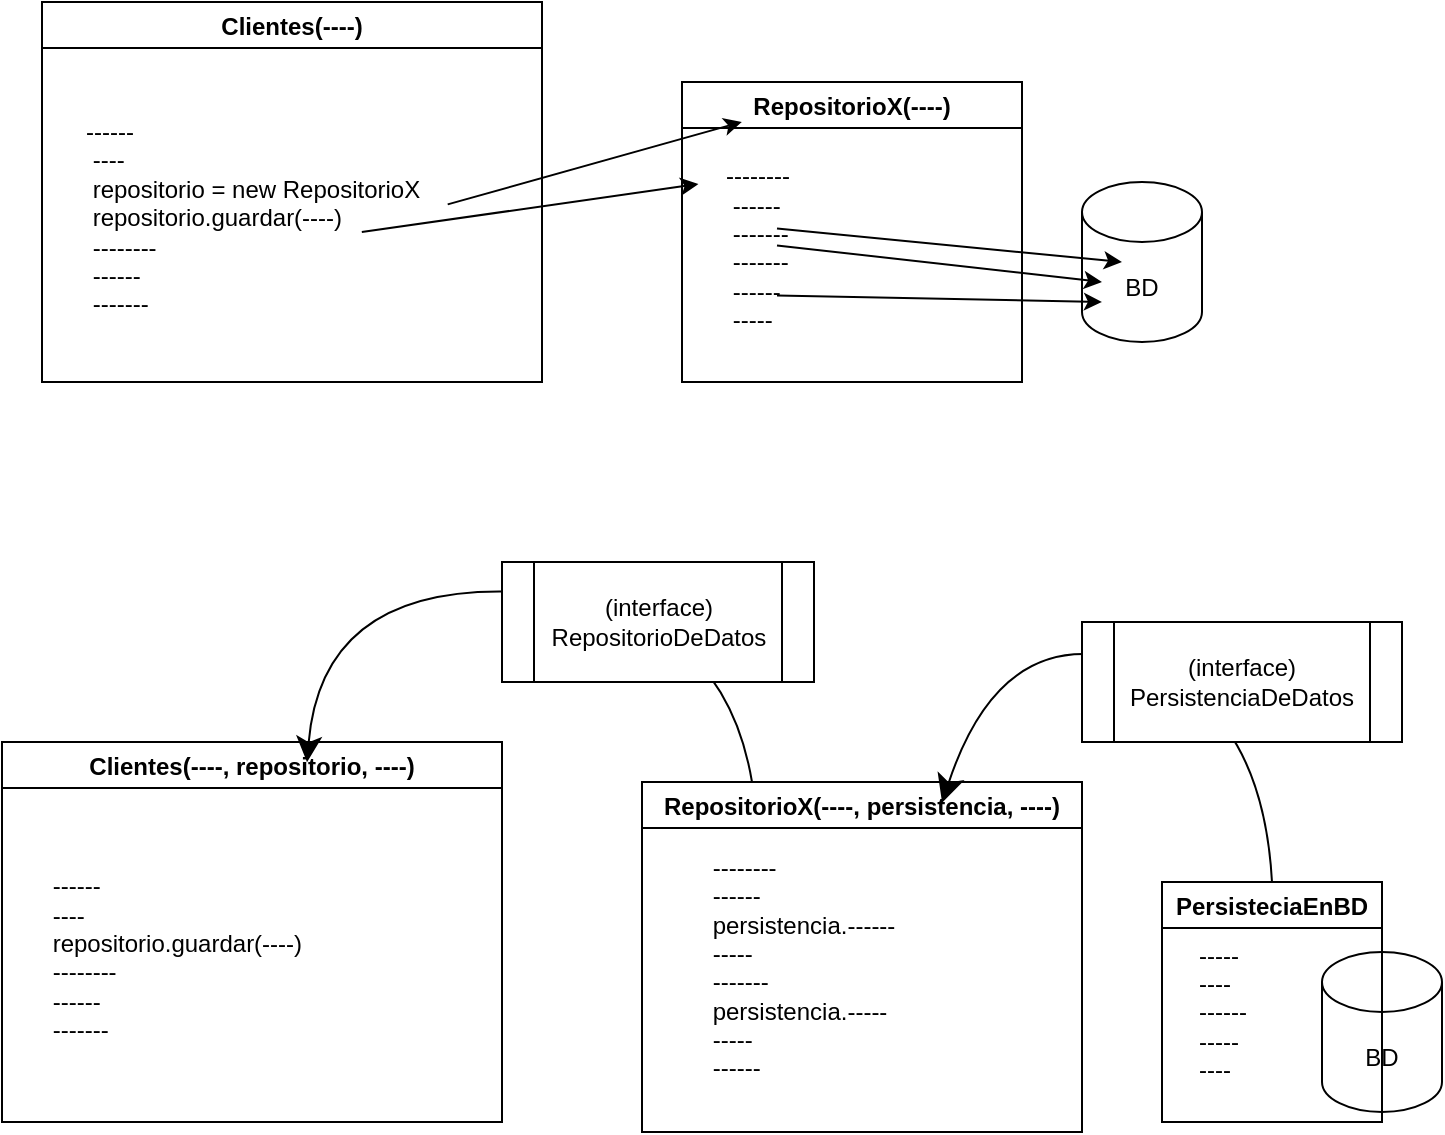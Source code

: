 <mxfile version="17.4.2" type="device"><diagram id="sEb-FvbSFJvshFKZeRXC" name="Página-1"><mxGraphModel dx="1102" dy="827" grid="1" gridSize="10" guides="1" tooltips="1" connect="1" arrows="1" fold="1" page="1" pageScale="1" pageWidth="827" pageHeight="1169" math="0" shadow="0"><root><mxCell id="0"/><mxCell id="1" parent="0"/><mxCell id="HCdceqryUH6gBXA9QoZC-5" value="BD" style="shape=cylinder3;whiteSpace=wrap;html=1;boundedLbl=1;backgroundOutline=1;size=15;" parent="1" vertex="1"><mxGeometry x="630" y="120" width="60" height="80" as="geometry"/></mxCell><mxCell id="HCdceqryUH6gBXA9QoZC-1" value="Clientes(----)" style="swimlane;" parent="1" vertex="1"><mxGeometry x="110" y="30" width="250" height="190" as="geometry"/></mxCell><mxCell id="HCdceqryUH6gBXA9QoZC-2" value="&amp;nbsp; &amp;nbsp;------&lt;br&gt;&amp;nbsp; &amp;nbsp; ----&lt;br&gt;&amp;nbsp; &amp;nbsp; repositorio = new RepositorioX&lt;br&gt;&lt;div&gt;&amp;nbsp; &amp;nbsp; repositorio.guardar(----)&lt;/div&gt;&lt;div&gt;&amp;nbsp; &amp;nbsp; --------&lt;/div&gt;&lt;div&gt;&amp;nbsp; &amp;nbsp; ------&lt;/div&gt;&lt;div&gt;&amp;nbsp; &amp;nbsp; -------&lt;/div&gt;&lt;div&gt;&lt;br&gt;&lt;/div&gt;" style="text;html=1;align=left;verticalAlign=middle;resizable=0;points=[];autosize=1;strokeColor=none;fillColor=none;" parent="HCdceqryUH6gBXA9QoZC-1" vertex="1"><mxGeometry x="10" y="55" width="190" height="120" as="geometry"/></mxCell><mxCell id="HCdceqryUH6gBXA9QoZC-3" value="RepositorioX(----)" style="swimlane;" parent="1" vertex="1"><mxGeometry x="430" y="70" width="170" height="150" as="geometry"/></mxCell><mxCell id="HCdceqryUH6gBXA9QoZC-4" value="&lt;span&gt;&amp;nbsp; &amp;nbsp;--------&lt;/span&gt;&lt;br&gt;&lt;div&gt;&amp;nbsp; &amp;nbsp; ------&lt;/div&gt;&lt;div&gt;&amp;nbsp; &amp;nbsp; -------&lt;/div&gt;&lt;div&gt;&amp;nbsp; &amp;nbsp; -------&lt;/div&gt;&lt;div&gt;&lt;span&gt;&amp;nbsp; &amp;nbsp; ------&lt;/span&gt;&lt;br&gt;&lt;/div&gt;&lt;div&gt;&amp;nbsp; &amp;nbsp; -----&lt;/div&gt;&lt;div&gt;&lt;br&gt;&lt;/div&gt;" style="text;html=1;align=left;verticalAlign=middle;resizable=0;points=[];autosize=1;strokeColor=none;fillColor=none;" parent="HCdceqryUH6gBXA9QoZC-3" vertex="1"><mxGeometry x="10" y="40" width="60" height="100" as="geometry"/></mxCell><mxCell id="HCdceqryUH6gBXA9QoZC-15" value="" style="endArrow=classic;html=1;rounded=0;exitX=0.625;exitY=0.417;exitDx=0;exitDy=0;exitPerimeter=0;entryX=0.333;entryY=0.5;entryDx=0;entryDy=0;entryPerimeter=0;" parent="HCdceqryUH6gBXA9QoZC-3" source="HCdceqryUH6gBXA9QoZC-4" edge="1"><mxGeometry width="50" height="50" relative="1" as="geometry"><mxPoint x="50" y="79.98" as="sourcePoint"/><mxPoint x="209.98" y="100.02" as="targetPoint"/></mxGeometry></mxCell><mxCell id="HCdceqryUH6gBXA9QoZC-16" value="" style="endArrow=classic;html=1;rounded=0;exitX=0.625;exitY=0.667;exitDx=0;exitDy=0;exitPerimeter=0;entryX=0.333;entryY=0.5;entryDx=0;entryDy=0;entryPerimeter=0;" parent="HCdceqryUH6gBXA9QoZC-3" source="HCdceqryUH6gBXA9QoZC-4" edge="1"><mxGeometry width="50" height="50" relative="1" as="geometry"><mxPoint x="50" y="89.96" as="sourcePoint"/><mxPoint x="209.98" y="110" as="targetPoint"/></mxGeometry></mxCell><mxCell id="HCdceqryUH6gBXA9QoZC-6" value="Clientes(----, repositorio, ----)" style="swimlane;" parent="1" vertex="1"><mxGeometry x="90" y="400" width="250" height="190" as="geometry"/></mxCell><mxCell id="HCdceqryUH6gBXA9QoZC-7" value="&amp;nbsp; &amp;nbsp; ------&lt;br&gt;&amp;nbsp; &amp;nbsp; ----&lt;br&gt;&lt;div&gt;&amp;nbsp; &amp;nbsp; repositorio.guardar(----)&lt;/div&gt;&lt;div&gt;&amp;nbsp; &amp;nbsp; --------&lt;/div&gt;&lt;div&gt;&amp;nbsp; &amp;nbsp; ------&lt;/div&gt;&lt;div&gt;&amp;nbsp; &amp;nbsp; -------&lt;/div&gt;&lt;div&gt;&lt;br&gt;&lt;/div&gt;" style="text;html=1;align=left;verticalAlign=middle;resizable=0;points=[];autosize=1;strokeColor=none;fillColor=none;" parent="HCdceqryUH6gBXA9QoZC-6" vertex="1"><mxGeometry x="10" y="65" width="150" height="100" as="geometry"/></mxCell><mxCell id="HCdceqryUH6gBXA9QoZC-8" value="RepositorioX(----, persistencia, ----)" style="swimlane;" parent="1" vertex="1"><mxGeometry x="410" y="420" width="220" height="175" as="geometry"/></mxCell><mxCell id="HCdceqryUH6gBXA9QoZC-9" value="&lt;span&gt;&amp;nbsp; &amp;nbsp; --------&lt;/span&gt;&lt;br&gt;&lt;div&gt;&amp;nbsp; &amp;nbsp; ------&lt;/div&gt;&lt;div&gt;&amp;nbsp; &amp;nbsp; persistencia.------&lt;/div&gt;&lt;div&gt;&amp;nbsp; &amp;nbsp; -----&lt;/div&gt;&lt;div&gt;&amp;nbsp; &amp;nbsp; -------&lt;/div&gt;&lt;div&gt;&amp;nbsp; &amp;nbsp; persistencia.-----&lt;/div&gt;&lt;div&gt;&amp;nbsp; &amp;nbsp; -----&lt;/div&gt;&lt;div&gt;&amp;nbsp; &amp;nbsp; ------&lt;/div&gt;&lt;div&gt;&lt;br&gt;&lt;/div&gt;" style="text;html=1;align=left;verticalAlign=middle;resizable=0;points=[];autosize=1;strokeColor=none;fillColor=none;" parent="HCdceqryUH6gBXA9QoZC-8" vertex="1"><mxGeometry x="20" y="35" width="120" height="130" as="geometry"/></mxCell><mxCell id="HCdceqryUH6gBXA9QoZC-10" value="BD" style="shape=cylinder3;whiteSpace=wrap;html=1;boundedLbl=1;backgroundOutline=1;size=15;" parent="1" vertex="1"><mxGeometry x="750" y="505" width="60" height="80" as="geometry"/></mxCell><mxCell id="HCdceqryUH6gBXA9QoZC-11" value="PersisteciaEnBD" style="swimlane;" parent="1" vertex="1"><mxGeometry x="670" y="470" width="110" height="120" as="geometry"/></mxCell><mxCell id="HCdceqryUH6gBXA9QoZC-23" value="&lt;div style=&quot;text-align: left&quot;&gt;&lt;span&gt;-----&lt;/span&gt;&lt;/div&gt;&lt;div style=&quot;text-align: left&quot;&gt;&lt;span&gt;----&lt;/span&gt;&lt;/div&gt;&lt;div style=&quot;text-align: left&quot;&gt;&lt;span&gt;------&lt;/span&gt;&lt;/div&gt;&lt;div style=&quot;text-align: left&quot;&gt;&lt;span&gt;-----&lt;/span&gt;&lt;/div&gt;&lt;div style=&quot;text-align: left&quot;&gt;&lt;span&gt;----&lt;/span&gt;&lt;/div&gt;" style="text;html=1;align=center;verticalAlign=middle;resizable=0;points=[];autosize=1;strokeColor=none;fillColor=none;" parent="HCdceqryUH6gBXA9QoZC-11" vertex="1"><mxGeometry x="10" y="25" width="40" height="80" as="geometry"/></mxCell><mxCell id="HCdceqryUH6gBXA9QoZC-12" value="" style="endArrow=classic;html=1;rounded=0;exitX=1.015;exitY=0.385;exitDx=0;exitDy=0;exitPerimeter=0;entryX=0.176;entryY=0.133;entryDx=0;entryDy=0;entryPerimeter=0;" parent="1" source="HCdceqryUH6gBXA9QoZC-2" target="HCdceqryUH6gBXA9QoZC-3" edge="1"><mxGeometry width="50" height="50" relative="1" as="geometry"><mxPoint x="480" y="250" as="sourcePoint"/><mxPoint x="530" y="200" as="targetPoint"/></mxGeometry></mxCell><mxCell id="HCdceqryUH6gBXA9QoZC-13" value="" style="endArrow=classic;html=1;rounded=0;exitX=0.789;exitY=0.5;exitDx=0;exitDy=0;exitPerimeter=0;entryX=-0.03;entryY=0.11;entryDx=0;entryDy=0;entryPerimeter=0;" parent="1" source="HCdceqryUH6gBXA9QoZC-2" target="HCdceqryUH6gBXA9QoZC-4" edge="1"><mxGeometry width="50" height="50" relative="1" as="geometry"><mxPoint x="480" y="250" as="sourcePoint"/><mxPoint x="530" y="200" as="targetPoint"/></mxGeometry></mxCell><mxCell id="HCdceqryUH6gBXA9QoZC-14" value="" style="endArrow=classic;html=1;rounded=0;exitX=0.625;exitY=0.333;exitDx=0;exitDy=0;exitPerimeter=0;entryX=0.333;entryY=0.5;entryDx=0;entryDy=0;entryPerimeter=0;" parent="1" source="HCdceqryUH6gBXA9QoZC-4" target="HCdceqryUH6gBXA9QoZC-5" edge="1"><mxGeometry width="50" height="50" relative="1" as="geometry"><mxPoint x="480" y="250" as="sourcePoint"/><mxPoint x="620" y="200" as="targetPoint"/></mxGeometry></mxCell><mxCell id="HCdceqryUH6gBXA9QoZC-18" value="" style="curved=1;endArrow=classic;html=1;rounded=0;exitX=0.5;exitY=0;exitDx=0;exitDy=0;endSize=11;entryX=0.682;entryY=0.059;entryDx=0;entryDy=0;entryPerimeter=0;" parent="1" source="HCdceqryUH6gBXA9QoZC-11" target="HCdceqryUH6gBXA9QoZC-8" edge="1"><mxGeometry width="50" height="50" relative="1" as="geometry"><mxPoint x="720" y="430" as="sourcePoint"/><mxPoint x="560" y="420" as="targetPoint"/><Array as="points"><mxPoint x="720" y="380"/><mxPoint x="590" y="340"/></Array></mxGeometry></mxCell><mxCell id="HCdceqryUH6gBXA9QoZC-19" value="" style="curved=1;endArrow=classic;html=1;rounded=0;entryX=0.61;entryY=0.053;entryDx=0;entryDy=0;entryPerimeter=0;exitX=0.25;exitY=0;exitDx=0;exitDy=0;endSize=10;" parent="1" source="HCdceqryUH6gBXA9QoZC-8" target="HCdceqryUH6gBXA9QoZC-6" edge="1"><mxGeometry width="50" height="50" relative="1" as="geometry"><mxPoint x="485" y="420" as="sourcePoint"/><mxPoint x="320.04" y="370" as="targetPoint"/><Array as="points"><mxPoint x="450" y="330"/><mxPoint x="250" y="320"/></Array></mxGeometry></mxCell><mxCell id="HCdceqryUH6gBXA9QoZC-20" value="(interface)&lt;br&gt;PersistenciaDeDatos" style="shape=process;whiteSpace=wrap;html=1;backgroundOutline=1;" parent="1" vertex="1"><mxGeometry x="630" y="340" width="160" height="60" as="geometry"/></mxCell><mxCell id="HCdceqryUH6gBXA9QoZC-21" value="(interface)&lt;br&gt;RepositorioDeDatos" style="shape=process;whiteSpace=wrap;html=1;backgroundOutline=1;" parent="1" vertex="1"><mxGeometry x="340" y="310" width="156" height="60" as="geometry"/></mxCell></root></mxGraphModel></diagram></mxfile>